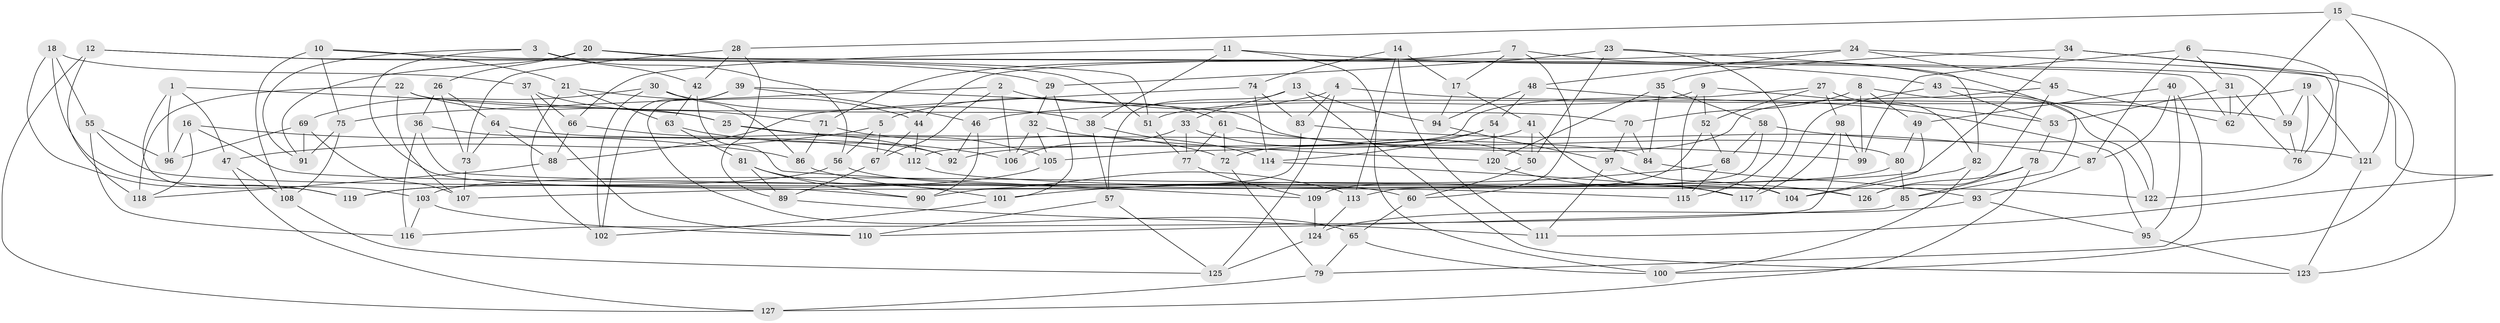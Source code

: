 // coarse degree distribution, {6: 0.5769230769230769, 4: 0.3717948717948718, 5: 0.05128205128205128}
// Generated by graph-tools (version 1.1) at 2025/42/03/06/25 10:42:22]
// undirected, 127 vertices, 254 edges
graph export_dot {
graph [start="1"]
  node [color=gray90,style=filled];
  1;
  2;
  3;
  4;
  5;
  6;
  7;
  8;
  9;
  10;
  11;
  12;
  13;
  14;
  15;
  16;
  17;
  18;
  19;
  20;
  21;
  22;
  23;
  24;
  25;
  26;
  27;
  28;
  29;
  30;
  31;
  32;
  33;
  34;
  35;
  36;
  37;
  38;
  39;
  40;
  41;
  42;
  43;
  44;
  45;
  46;
  47;
  48;
  49;
  50;
  51;
  52;
  53;
  54;
  55;
  56;
  57;
  58;
  59;
  60;
  61;
  62;
  63;
  64;
  65;
  66;
  67;
  68;
  69;
  70;
  71;
  72;
  73;
  74;
  75;
  76;
  77;
  78;
  79;
  80;
  81;
  82;
  83;
  84;
  85;
  86;
  87;
  88;
  89;
  90;
  91;
  92;
  93;
  94;
  95;
  96;
  97;
  98;
  99;
  100;
  101;
  102;
  103;
  104;
  105;
  106;
  107;
  108;
  109;
  110;
  111;
  112;
  113;
  114;
  115;
  116;
  117;
  118;
  119;
  120;
  121;
  122;
  123;
  124;
  125;
  126;
  127;
  1 -- 47;
  1 -- 119;
  1 -- 25;
  1 -- 96;
  2 -- 75;
  2 -- 106;
  2 -- 61;
  2 -- 67;
  3 -- 91;
  3 -- 56;
  3 -- 90;
  3 -- 42;
  4 -- 83;
  4 -- 5;
  4 -- 59;
  4 -- 125;
  5 -- 47;
  5 -- 67;
  5 -- 56;
  6 -- 99;
  6 -- 87;
  6 -- 122;
  6 -- 31;
  7 -- 85;
  7 -- 60;
  7 -- 17;
  7 -- 71;
  8 -- 49;
  8 -- 70;
  8 -- 99;
  8 -- 122;
  9 -- 52;
  9 -- 115;
  9 -- 51;
  9 -- 53;
  10 -- 75;
  10 -- 21;
  10 -- 108;
  10 -- 59;
  11 -- 100;
  11 -- 43;
  11 -- 66;
  11 -- 38;
  12 -- 118;
  12 -- 127;
  12 -- 29;
  12 -- 51;
  13 -- 33;
  13 -- 123;
  13 -- 94;
  13 -- 57;
  14 -- 74;
  14 -- 17;
  14 -- 111;
  14 -- 113;
  15 -- 123;
  15 -- 28;
  15 -- 62;
  15 -- 121;
  16 -- 96;
  16 -- 86;
  16 -- 118;
  16 -- 126;
  17 -- 94;
  17 -- 41;
  18 -- 103;
  18 -- 37;
  18 -- 55;
  18 -- 119;
  19 -- 121;
  19 -- 59;
  19 -- 76;
  19 -- 46;
  20 -- 91;
  20 -- 62;
  20 -- 26;
  20 -- 51;
  21 -- 102;
  21 -- 44;
  21 -- 63;
  22 -- 25;
  22 -- 107;
  22 -- 118;
  22 -- 70;
  23 -- 29;
  23 -- 82;
  23 -- 50;
  23 -- 115;
  24 -- 48;
  24 -- 111;
  24 -- 44;
  24 -- 45;
  25 -- 105;
  25 -- 84;
  26 -- 36;
  26 -- 64;
  26 -- 73;
  27 -- 98;
  27 -- 82;
  27 -- 112;
  27 -- 52;
  28 -- 42;
  28 -- 89;
  28 -- 73;
  29 -- 32;
  29 -- 101;
  30 -- 38;
  30 -- 102;
  30 -- 86;
  30 -- 69;
  31 -- 62;
  31 -- 53;
  31 -- 76;
  32 -- 120;
  32 -- 106;
  32 -- 105;
  33 -- 50;
  33 -- 77;
  33 -- 106;
  34 -- 35;
  34 -- 76;
  34 -- 107;
  34 -- 100;
  35 -- 120;
  35 -- 84;
  35 -- 58;
  36 -- 116;
  36 -- 115;
  36 -- 112;
  37 -- 110;
  37 -- 71;
  37 -- 66;
  38 -- 114;
  38 -- 57;
  39 -- 46;
  39 -- 65;
  39 -- 102;
  39 -- 80;
  40 -- 95;
  40 -- 79;
  40 -- 87;
  40 -- 49;
  41 -- 105;
  41 -- 50;
  41 -- 117;
  42 -- 109;
  42 -- 63;
  43 -- 122;
  43 -- 53;
  43 -- 117;
  44 -- 67;
  44 -- 112;
  45 -- 126;
  45 -- 62;
  45 -- 72;
  46 -- 92;
  46 -- 90;
  47 -- 127;
  47 -- 108;
  48 -- 54;
  48 -- 95;
  48 -- 94;
  49 -- 104;
  49 -- 80;
  50 -- 60;
  51 -- 77;
  52 -- 68;
  52 -- 109;
  53 -- 78;
  54 -- 114;
  54 -- 92;
  54 -- 120;
  55 -- 96;
  55 -- 104;
  55 -- 116;
  56 -- 60;
  56 -- 119;
  57 -- 110;
  57 -- 125;
  58 -- 113;
  58 -- 68;
  58 -- 121;
  59 -- 76;
  60 -- 65;
  61 -- 72;
  61 -- 77;
  61 -- 99;
  63 -- 81;
  63 -- 106;
  64 -- 88;
  64 -- 73;
  64 -- 92;
  65 -- 100;
  65 -- 79;
  66 -- 92;
  66 -- 88;
  67 -- 89;
  68 -- 115;
  68 -- 101;
  69 -- 96;
  69 -- 91;
  69 -- 107;
  70 -- 84;
  70 -- 97;
  71 -- 86;
  71 -- 72;
  72 -- 79;
  73 -- 107;
  74 -- 114;
  74 -- 88;
  74 -- 83;
  75 -- 91;
  75 -- 108;
  77 -- 109;
  78 -- 126;
  78 -- 85;
  78 -- 127;
  79 -- 127;
  80 -- 85;
  80 -- 103;
  81 -- 101;
  81 -- 90;
  81 -- 89;
  82 -- 104;
  82 -- 100;
  83 -- 90;
  83 -- 87;
  84 -- 93;
  85 -- 110;
  86 -- 113;
  87 -- 93;
  88 -- 118;
  89 -- 111;
  93 -- 95;
  93 -- 124;
  94 -- 97;
  95 -- 123;
  97 -- 111;
  97 -- 104;
  98 -- 99;
  98 -- 116;
  98 -- 117;
  101 -- 102;
  103 -- 116;
  103 -- 110;
  105 -- 119;
  108 -- 125;
  109 -- 124;
  112 -- 122;
  113 -- 124;
  114 -- 117;
  120 -- 126;
  121 -- 123;
  124 -- 125;
}
